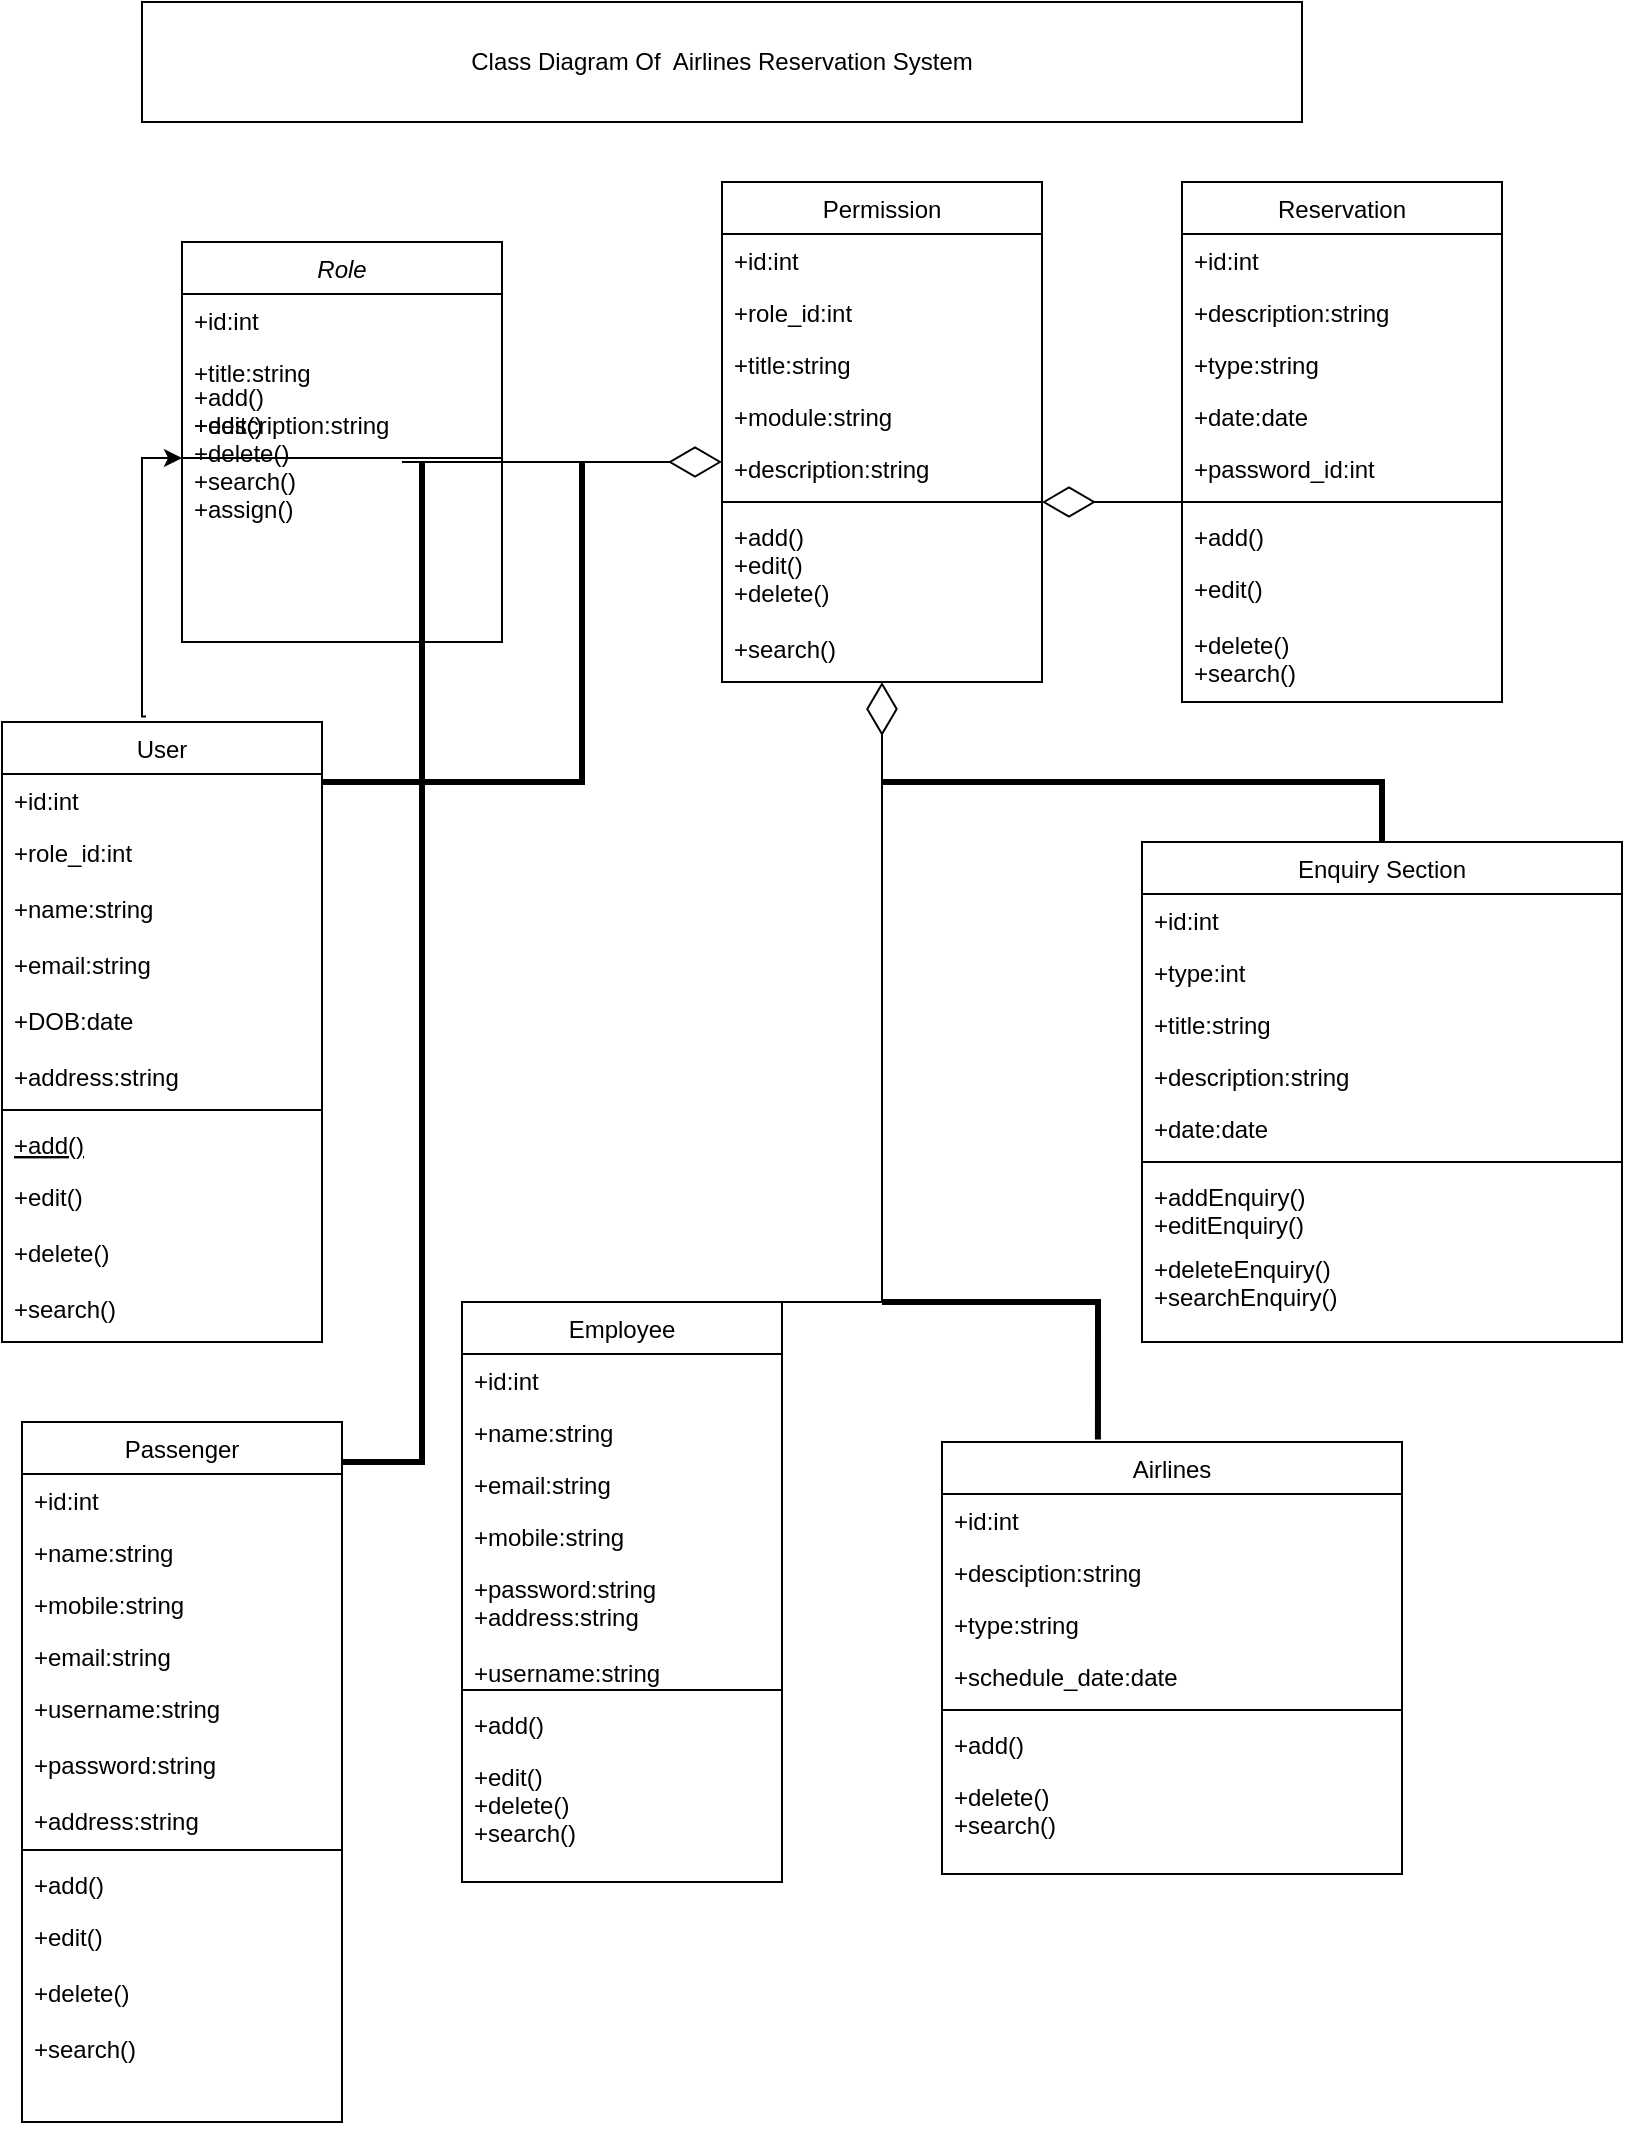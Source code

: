 <mxfile version="20.0.1" type="google"><diagram id="C5RBs43oDa-KdzZeNtuy" name="Page-1"><mxGraphModel grid="1" page="1" gridSize="10" guides="1" tooltips="1" connect="1" arrows="1" fold="1" pageScale="1" pageWidth="827" pageHeight="1169" math="0" shadow="0"><root><mxCell id="WIyWlLk6GJQsqaUBKTNV-0"/><mxCell id="WIyWlLk6GJQsqaUBKTNV-1" parent="WIyWlLk6GJQsqaUBKTNV-0"/><object label="Role" id="zkfFHV4jXpPFQw0GAbJ--0"><mxCell style="swimlane;fontStyle=2;align=center;verticalAlign=top;childLayout=stackLayout;horizontal=1;startSize=26;horizontalStack=0;resizeParent=1;resizeLast=0;collapsible=1;marginBottom=0;rounded=0;shadow=0;strokeWidth=1;" vertex="1" parent="WIyWlLk6GJQsqaUBKTNV-1"><mxGeometry x="100" y="50" width="160" height="200" as="geometry"><mxRectangle x="230" y="140" width="160" height="26" as="alternateBounds"/></mxGeometry></mxCell></object><mxCell id="zkfFHV4jXpPFQw0GAbJ--1" value="+id:int" style="text;align=left;verticalAlign=top;spacingLeft=4;spacingRight=4;overflow=hidden;rotatable=0;points=[[0,0.5],[1,0.5]];portConstraint=eastwest;" vertex="1" parent="zkfFHV4jXpPFQw0GAbJ--0"><mxGeometry y="26" width="160" height="26" as="geometry"/></mxCell><mxCell id="zkfFHV4jXpPFQw0GAbJ--2" value="+title:string" style="text;align=left;verticalAlign=top;spacingLeft=4;spacingRight=4;overflow=hidden;rotatable=0;points=[[0,0.5],[1,0.5]];portConstraint=eastwest;rounded=0;shadow=0;html=0;" vertex="1" parent="zkfFHV4jXpPFQw0GAbJ--0"><mxGeometry y="52" width="160" height="26" as="geometry"/></mxCell><mxCell id="zkfFHV4jXpPFQw0GAbJ--3" value="+description:string" style="text;align=left;verticalAlign=top;spacingLeft=4;spacingRight=4;overflow=hidden;rotatable=0;points=[[0,0.5],[1,0.5]];portConstraint=eastwest;rounded=0;shadow=0;html=0;" vertex="1" parent="zkfFHV4jXpPFQw0GAbJ--0"><mxGeometry y="78" width="160" height="26" as="geometry"/></mxCell><mxCell id="zkfFHV4jXpPFQw0GAbJ--4" value="" style="line;html=1;strokeWidth=1;align=left;verticalAlign=middle;spacingTop=-1;spacingLeft=3;spacingRight=3;rotatable=0;labelPosition=right;points=[];portConstraint=eastwest;" vertex="1" parent="zkfFHV4jXpPFQw0GAbJ--0"><mxGeometry y="104" width="160" height="8" as="geometry"/></mxCell><mxCell id="orj39S8GhtdWrzpb4cHX-49" value="" style="edgeStyle=orthogonalEdgeStyle;rounded=0;orthogonalLoop=1;jettySize=auto;html=1;exitX=0.45;exitY=-0.009;exitDx=0;exitDy=0;exitPerimeter=0;" edge="1" parent="WIyWlLk6GJQsqaUBKTNV-1" source="zkfFHV4jXpPFQw0GAbJ--6" target="zkfFHV4jXpPFQw0GAbJ--5"><mxGeometry relative="1" as="geometry"><Array as="points"><mxPoint x="80" y="287"/><mxPoint x="80" y="158"/></Array></mxGeometry></mxCell><mxCell id="zkfFHV4jXpPFQw0GAbJ--6" value="User" style="swimlane;fontStyle=0;align=center;verticalAlign=top;childLayout=stackLayout;horizontal=1;startSize=26;horizontalStack=0;resizeParent=1;resizeLast=0;collapsible=1;marginBottom=0;rounded=0;shadow=0;strokeWidth=1;" vertex="1" parent="WIyWlLk6GJQsqaUBKTNV-1"><mxGeometry x="10" y="290" width="160" height="310" as="geometry"><mxRectangle x="130" y="380" width="160" height="26" as="alternateBounds"/></mxGeometry></mxCell><mxCell id="zkfFHV4jXpPFQw0GAbJ--7" value="+id:int" style="text;align=left;verticalAlign=top;spacingLeft=4;spacingRight=4;overflow=hidden;rotatable=0;points=[[0,0.5],[1,0.5]];portConstraint=eastwest;" vertex="1" parent="zkfFHV4jXpPFQw0GAbJ--6"><mxGeometry y="26" width="160" height="26" as="geometry"/></mxCell><mxCell id="zkfFHV4jXpPFQw0GAbJ--8" value="+role_id:int&#10;&#10;+name:string&#10;&#10;+email:string&#10;&#10;+DOB:date&#10;&#10;+address:string" style="text;align=left;verticalAlign=top;spacingLeft=4;spacingRight=4;overflow=hidden;rotatable=0;points=[[0,0.5],[1,0.5]];portConstraint=eastwest;rounded=0;shadow=0;html=0;" vertex="1" parent="zkfFHV4jXpPFQw0GAbJ--6"><mxGeometry y="52" width="160" height="138" as="geometry"/></mxCell><mxCell id="zkfFHV4jXpPFQw0GAbJ--9" value="" style="line;html=1;strokeWidth=1;align=left;verticalAlign=middle;spacingTop=-1;spacingLeft=3;spacingRight=3;rotatable=0;labelPosition=right;points=[];portConstraint=eastwest;" vertex="1" parent="zkfFHV4jXpPFQw0GAbJ--6"><mxGeometry y="190" width="160" height="8" as="geometry"/></mxCell><mxCell id="zkfFHV4jXpPFQw0GAbJ--10" value="+add()" style="text;align=left;verticalAlign=top;spacingLeft=4;spacingRight=4;overflow=hidden;rotatable=0;points=[[0,0.5],[1,0.5]];portConstraint=eastwest;fontStyle=4" vertex="1" parent="zkfFHV4jXpPFQw0GAbJ--6"><mxGeometry y="198" width="160" height="26" as="geometry"/></mxCell><mxCell id="zkfFHV4jXpPFQw0GAbJ--11" value="+edit()&#10;&#10;+delete()&#10;&#10;+search()" style="text;align=left;verticalAlign=top;spacingLeft=4;spacingRight=4;overflow=hidden;rotatable=0;points=[[0,0.5],[1,0.5]];portConstraint=eastwest;" vertex="1" parent="zkfFHV4jXpPFQw0GAbJ--6"><mxGeometry y="224" width="160" height="86" as="geometry"/></mxCell><mxCell id="zkfFHV4jXpPFQw0GAbJ--17" value="Permission" style="swimlane;fontStyle=0;align=center;verticalAlign=top;childLayout=stackLayout;horizontal=1;startSize=26;horizontalStack=0;resizeParent=1;resizeLast=0;collapsible=1;marginBottom=0;rounded=0;shadow=0;strokeWidth=1;" vertex="1" parent="WIyWlLk6GJQsqaUBKTNV-1"><mxGeometry x="370" y="20" width="160" height="250" as="geometry"><mxRectangle x="550" y="140" width="160" height="26" as="alternateBounds"/></mxGeometry></mxCell><mxCell id="zkfFHV4jXpPFQw0GAbJ--18" value="+id:int" style="text;align=left;verticalAlign=top;spacingLeft=4;spacingRight=4;overflow=hidden;rotatable=0;points=[[0,0.5],[1,0.5]];portConstraint=eastwest;" vertex="1" parent="zkfFHV4jXpPFQw0GAbJ--17"><mxGeometry y="26" width="160" height="26" as="geometry"/></mxCell><mxCell id="zkfFHV4jXpPFQw0GAbJ--19" value="+role_id:int" style="text;align=left;verticalAlign=top;spacingLeft=4;spacingRight=4;overflow=hidden;rotatable=0;points=[[0,0.5],[1,0.5]];portConstraint=eastwest;rounded=0;shadow=0;html=0;" vertex="1" parent="zkfFHV4jXpPFQw0GAbJ--17"><mxGeometry y="52" width="160" height="26" as="geometry"/></mxCell><mxCell id="zkfFHV4jXpPFQw0GAbJ--20" value="+title:string" style="text;align=left;verticalAlign=top;spacingLeft=4;spacingRight=4;overflow=hidden;rotatable=0;points=[[0,0.5],[1,0.5]];portConstraint=eastwest;rounded=0;shadow=0;html=0;" vertex="1" parent="zkfFHV4jXpPFQw0GAbJ--17"><mxGeometry y="78" width="160" height="26" as="geometry"/></mxCell><mxCell id="zkfFHV4jXpPFQw0GAbJ--21" value="+module:string" style="text;align=left;verticalAlign=top;spacingLeft=4;spacingRight=4;overflow=hidden;rotatable=0;points=[[0,0.5],[1,0.5]];portConstraint=eastwest;rounded=0;shadow=0;html=0;" vertex="1" parent="zkfFHV4jXpPFQw0GAbJ--17"><mxGeometry y="104" width="160" height="26" as="geometry"/></mxCell><mxCell id="zkfFHV4jXpPFQw0GAbJ--22" value="+description:string" style="text;align=left;verticalAlign=top;spacingLeft=4;spacingRight=4;overflow=hidden;rotatable=0;points=[[0,0.5],[1,0.5]];portConstraint=eastwest;rounded=0;shadow=0;html=0;" vertex="1" parent="zkfFHV4jXpPFQw0GAbJ--17"><mxGeometry y="130" width="160" height="26" as="geometry"/></mxCell><mxCell id="zkfFHV4jXpPFQw0GAbJ--23" value="" style="line;html=1;strokeWidth=1;align=left;verticalAlign=middle;spacingTop=-1;spacingLeft=3;spacingRight=3;rotatable=0;labelPosition=right;points=[];portConstraint=eastwest;" vertex="1" parent="zkfFHV4jXpPFQw0GAbJ--17"><mxGeometry y="156" width="160" height="8" as="geometry"/></mxCell><mxCell id="zkfFHV4jXpPFQw0GAbJ--24" value="+add()&#10;+edit()&#10;+delete()&#10;" style="text;align=left;verticalAlign=top;spacingLeft=4;spacingRight=4;overflow=hidden;rotatable=0;points=[[0,0.5],[1,0.5]];portConstraint=eastwest;" vertex="1" parent="zkfFHV4jXpPFQw0GAbJ--17"><mxGeometry y="164" width="160" height="56" as="geometry"/></mxCell><mxCell id="zkfFHV4jXpPFQw0GAbJ--25" value="+search()" style="text;align=left;verticalAlign=top;spacingLeft=4;spacingRight=4;overflow=hidden;rotatable=0;points=[[0,0.5],[1,0.5]];portConstraint=eastwest;" vertex="1" parent="zkfFHV4jXpPFQw0GAbJ--17"><mxGeometry y="220" width="160" height="20" as="geometry"/></mxCell><mxCell id="orj39S8GhtdWrzpb4cHX-0" value="Reservation" style="swimlane;fontStyle=0;align=center;verticalAlign=top;childLayout=stackLayout;horizontal=1;startSize=26;horizontalStack=0;resizeParent=1;resizeLast=0;collapsible=1;marginBottom=0;rounded=0;shadow=0;strokeWidth=1;" vertex="1" parent="WIyWlLk6GJQsqaUBKTNV-1"><mxGeometry x="600" y="20" width="160" height="260" as="geometry"><mxRectangle x="550" y="140" width="160" height="26" as="alternateBounds"/></mxGeometry></mxCell><mxCell id="orj39S8GhtdWrzpb4cHX-1" value="+id:int" style="text;align=left;verticalAlign=top;spacingLeft=4;spacingRight=4;overflow=hidden;rotatable=0;points=[[0,0.5],[1,0.5]];portConstraint=eastwest;" vertex="1" parent="orj39S8GhtdWrzpb4cHX-0"><mxGeometry y="26" width="160" height="26" as="geometry"/></mxCell><mxCell id="orj39S8GhtdWrzpb4cHX-2" value="+description:string" style="text;align=left;verticalAlign=top;spacingLeft=4;spacingRight=4;overflow=hidden;rotatable=0;points=[[0,0.5],[1,0.5]];portConstraint=eastwest;rounded=0;shadow=0;html=0;" vertex="1" parent="orj39S8GhtdWrzpb4cHX-0"><mxGeometry y="52" width="160" height="26" as="geometry"/></mxCell><mxCell id="orj39S8GhtdWrzpb4cHX-3" value="+type:string" style="text;align=left;verticalAlign=top;spacingLeft=4;spacingRight=4;overflow=hidden;rotatable=0;points=[[0,0.5],[1,0.5]];portConstraint=eastwest;rounded=0;shadow=0;html=0;" vertex="1" parent="orj39S8GhtdWrzpb4cHX-0"><mxGeometry y="78" width="160" height="26" as="geometry"/></mxCell><mxCell id="orj39S8GhtdWrzpb4cHX-4" value="+date:date" style="text;align=left;verticalAlign=top;spacingLeft=4;spacingRight=4;overflow=hidden;rotatable=0;points=[[0,0.5],[1,0.5]];portConstraint=eastwest;rounded=0;shadow=0;html=0;" vertex="1" parent="orj39S8GhtdWrzpb4cHX-0"><mxGeometry y="104" width="160" height="26" as="geometry"/></mxCell><mxCell id="orj39S8GhtdWrzpb4cHX-5" value="+password_id:int" style="text;align=left;verticalAlign=top;spacingLeft=4;spacingRight=4;overflow=hidden;rotatable=0;points=[[0,0.5],[1,0.5]];portConstraint=eastwest;rounded=0;shadow=0;html=0;" vertex="1" parent="orj39S8GhtdWrzpb4cHX-0"><mxGeometry y="130" width="160" height="26" as="geometry"/></mxCell><mxCell id="orj39S8GhtdWrzpb4cHX-6" value="" style="line;html=1;strokeWidth=1;align=left;verticalAlign=middle;spacingTop=-1;spacingLeft=3;spacingRight=3;rotatable=0;labelPosition=right;points=[];portConstraint=eastwest;" vertex="1" parent="orj39S8GhtdWrzpb4cHX-0"><mxGeometry y="156" width="160" height="8" as="geometry"/></mxCell><mxCell id="orj39S8GhtdWrzpb4cHX-7" value="+add()" style="text;align=left;verticalAlign=top;spacingLeft=4;spacingRight=4;overflow=hidden;rotatable=0;points=[[0,0.5],[1,0.5]];portConstraint=eastwest;" vertex="1" parent="orj39S8GhtdWrzpb4cHX-0"><mxGeometry y="164" width="160" height="26" as="geometry"/></mxCell><mxCell id="orj39S8GhtdWrzpb4cHX-8" value="+edit()&#10;&#10;+delete()&#10;+search()" style="text;align=left;verticalAlign=top;spacingLeft=4;spacingRight=4;overflow=hidden;rotatable=0;points=[[0,0.5],[1,0.5]];portConstraint=eastwest;" vertex="1" parent="orj39S8GhtdWrzpb4cHX-0"><mxGeometry y="190" width="160" height="60" as="geometry"/></mxCell><mxCell id="orj39S8GhtdWrzpb4cHX-9" value="Enquiry Section" style="swimlane;fontStyle=0;align=center;verticalAlign=top;childLayout=stackLayout;horizontal=1;startSize=26;horizontalStack=0;resizeParent=1;resizeLast=0;collapsible=1;marginBottom=0;rounded=0;shadow=0;strokeWidth=1;" vertex="1" parent="WIyWlLk6GJQsqaUBKTNV-1"><mxGeometry x="580" y="350" width="240" height="250" as="geometry"><mxRectangle x="550" y="140" width="160" height="26" as="alternateBounds"/></mxGeometry></mxCell><mxCell id="orj39S8GhtdWrzpb4cHX-10" value="+id:int" style="text;align=left;verticalAlign=top;spacingLeft=4;spacingRight=4;overflow=hidden;rotatable=0;points=[[0,0.5],[1,0.5]];portConstraint=eastwest;" vertex="1" parent="orj39S8GhtdWrzpb4cHX-9"><mxGeometry y="26" width="240" height="26" as="geometry"/></mxCell><mxCell id="orj39S8GhtdWrzpb4cHX-11" value="+type:int" style="text;align=left;verticalAlign=top;spacingLeft=4;spacingRight=4;overflow=hidden;rotatable=0;points=[[0,0.5],[1,0.5]];portConstraint=eastwest;rounded=0;shadow=0;html=0;" vertex="1" parent="orj39S8GhtdWrzpb4cHX-9"><mxGeometry y="52" width="240" height="26" as="geometry"/></mxCell><mxCell id="orj39S8GhtdWrzpb4cHX-12" value="+title:string" style="text;align=left;verticalAlign=top;spacingLeft=4;spacingRight=4;overflow=hidden;rotatable=0;points=[[0,0.5],[1,0.5]];portConstraint=eastwest;rounded=0;shadow=0;html=0;" vertex="1" parent="orj39S8GhtdWrzpb4cHX-9"><mxGeometry y="78" width="240" height="26" as="geometry"/></mxCell><mxCell id="orj39S8GhtdWrzpb4cHX-13" value="+description:string" style="text;align=left;verticalAlign=top;spacingLeft=4;spacingRight=4;overflow=hidden;rotatable=0;points=[[0,0.5],[1,0.5]];portConstraint=eastwest;rounded=0;shadow=0;html=0;" vertex="1" parent="orj39S8GhtdWrzpb4cHX-9"><mxGeometry y="104" width="240" height="26" as="geometry"/></mxCell><mxCell id="orj39S8GhtdWrzpb4cHX-14" value="+date:date" style="text;align=left;verticalAlign=top;spacingLeft=4;spacingRight=4;overflow=hidden;rotatable=0;points=[[0,0.5],[1,0.5]];portConstraint=eastwest;rounded=0;shadow=0;html=0;" vertex="1" parent="orj39S8GhtdWrzpb4cHX-9"><mxGeometry y="130" width="240" height="26" as="geometry"/></mxCell><mxCell id="orj39S8GhtdWrzpb4cHX-15" value="" style="line;html=1;strokeWidth=1;align=left;verticalAlign=middle;spacingTop=-1;spacingLeft=3;spacingRight=3;rotatable=0;labelPosition=right;points=[];portConstraint=eastwest;" vertex="1" parent="orj39S8GhtdWrzpb4cHX-9"><mxGeometry y="156" width="240" height="8" as="geometry"/></mxCell><mxCell id="orj39S8GhtdWrzpb4cHX-16" value="+addEnquiry()&#10;+editEnquiry()" style="text;align=left;verticalAlign=top;spacingLeft=4;spacingRight=4;overflow=hidden;rotatable=0;points=[[0,0.5],[1,0.5]];portConstraint=eastwest;" vertex="1" parent="orj39S8GhtdWrzpb4cHX-9"><mxGeometry y="164" width="240" height="36" as="geometry"/></mxCell><mxCell id="orj39S8GhtdWrzpb4cHX-17" value="+deleteEnquiry()&#10;+searchEnquiry()" style="text;align=left;verticalAlign=top;spacingLeft=4;spacingRight=4;overflow=hidden;rotatable=0;points=[[0,0.5],[1,0.5]];portConstraint=eastwest;" vertex="1" parent="orj39S8GhtdWrzpb4cHX-9"><mxGeometry y="200" width="240" height="50" as="geometry"/></mxCell><mxCell id="orj39S8GhtdWrzpb4cHX-18" value="Airlines" style="swimlane;fontStyle=0;align=center;verticalAlign=top;childLayout=stackLayout;horizontal=1;startSize=26;horizontalStack=0;resizeParent=1;resizeLast=0;collapsible=1;marginBottom=0;rounded=0;shadow=0;strokeWidth=1;" vertex="1" parent="WIyWlLk6GJQsqaUBKTNV-1"><mxGeometry x="480" y="650" width="230" height="216" as="geometry"><mxRectangle x="550" y="140" width="160" height="26" as="alternateBounds"/></mxGeometry></mxCell><mxCell id="orj39S8GhtdWrzpb4cHX-19" value="+id:int" style="text;align=left;verticalAlign=top;spacingLeft=4;spacingRight=4;overflow=hidden;rotatable=0;points=[[0,0.5],[1,0.5]];portConstraint=eastwest;" vertex="1" parent="orj39S8GhtdWrzpb4cHX-18"><mxGeometry y="26" width="230" height="26" as="geometry"/></mxCell><mxCell id="orj39S8GhtdWrzpb4cHX-20" value="+desciption:string" style="text;align=left;verticalAlign=top;spacingLeft=4;spacingRight=4;overflow=hidden;rotatable=0;points=[[0,0.5],[1,0.5]];portConstraint=eastwest;rounded=0;shadow=0;html=0;" vertex="1" parent="orj39S8GhtdWrzpb4cHX-18"><mxGeometry y="52" width="230" height="26" as="geometry"/></mxCell><mxCell id="orj39S8GhtdWrzpb4cHX-21" value="+type:string" style="text;align=left;verticalAlign=top;spacingLeft=4;spacingRight=4;overflow=hidden;rotatable=0;points=[[0,0.5],[1,0.5]];portConstraint=eastwest;rounded=0;shadow=0;html=0;" vertex="1" parent="orj39S8GhtdWrzpb4cHX-18"><mxGeometry y="78" width="230" height="26" as="geometry"/></mxCell><mxCell id="orj39S8GhtdWrzpb4cHX-22" value="+schedule_date:date" style="text;align=left;verticalAlign=top;spacingLeft=4;spacingRight=4;overflow=hidden;rotatable=0;points=[[0,0.5],[1,0.5]];portConstraint=eastwest;rounded=0;shadow=0;html=0;" vertex="1" parent="orj39S8GhtdWrzpb4cHX-18"><mxGeometry y="104" width="230" height="26" as="geometry"/></mxCell><mxCell id="orj39S8GhtdWrzpb4cHX-24" value="" style="line;html=1;strokeWidth=1;align=left;verticalAlign=middle;spacingTop=-1;spacingLeft=3;spacingRight=3;rotatable=0;labelPosition=right;points=[];portConstraint=eastwest;" vertex="1" parent="orj39S8GhtdWrzpb4cHX-18"><mxGeometry y="130" width="230" height="8" as="geometry"/></mxCell><mxCell id="orj39S8GhtdWrzpb4cHX-25" value="+add()" style="text;align=left;verticalAlign=top;spacingLeft=4;spacingRight=4;overflow=hidden;rotatable=0;points=[[0,0.5],[1,0.5]];portConstraint=eastwest;" vertex="1" parent="orj39S8GhtdWrzpb4cHX-18"><mxGeometry y="138" width="230" height="26" as="geometry"/></mxCell><mxCell id="orj39S8GhtdWrzpb4cHX-26" value="+delete()&#10;+search()&#10;" style="text;align=left;verticalAlign=top;spacingLeft=4;spacingRight=4;overflow=hidden;rotatable=0;points=[[0,0.5],[1,0.5]];portConstraint=eastwest;" vertex="1" parent="orj39S8GhtdWrzpb4cHX-18"><mxGeometry y="164" width="230" height="46" as="geometry"/></mxCell><mxCell id="orj39S8GhtdWrzpb4cHX-27" value="Employee" style="swimlane;fontStyle=0;align=center;verticalAlign=top;childLayout=stackLayout;horizontal=1;startSize=26;horizontalStack=0;resizeParent=1;resizeLast=0;collapsible=1;marginBottom=0;rounded=0;shadow=0;strokeWidth=1;" vertex="1" parent="WIyWlLk6GJQsqaUBKTNV-1"><mxGeometry x="240" y="580" width="160" height="290" as="geometry"><mxRectangle x="550" y="140" width="160" height="26" as="alternateBounds"/></mxGeometry></mxCell><mxCell id="orj39S8GhtdWrzpb4cHX-28" value="+id:int" style="text;align=left;verticalAlign=top;spacingLeft=4;spacingRight=4;overflow=hidden;rotatable=0;points=[[0,0.5],[1,0.5]];portConstraint=eastwest;" vertex="1" parent="orj39S8GhtdWrzpb4cHX-27"><mxGeometry y="26" width="160" height="26" as="geometry"/></mxCell><mxCell id="orj39S8GhtdWrzpb4cHX-29" value="+name:string" style="text;align=left;verticalAlign=top;spacingLeft=4;spacingRight=4;overflow=hidden;rotatable=0;points=[[0,0.5],[1,0.5]];portConstraint=eastwest;rounded=0;shadow=0;html=0;" vertex="1" parent="orj39S8GhtdWrzpb4cHX-27"><mxGeometry y="52" width="160" height="26" as="geometry"/></mxCell><mxCell id="orj39S8GhtdWrzpb4cHX-64" value="" style="endArrow=none;startArrow=none;endFill=0;startFill=0;endSize=8;html=1;verticalAlign=bottom;labelBackgroundColor=none;strokeWidth=3;rounded=0;" edge="1" parent="orj39S8GhtdWrzpb4cHX-27"><mxGeometry width="160" relative="1" as="geometry"><mxPoint x="-60" y="80" as="sourcePoint"/><mxPoint x="-20" y="-420" as="targetPoint"/><Array as="points"><mxPoint x="-20" y="80"/></Array></mxGeometry></mxCell><mxCell id="orj39S8GhtdWrzpb4cHX-30" value="+email:string" style="text;align=left;verticalAlign=top;spacingLeft=4;spacingRight=4;overflow=hidden;rotatable=0;points=[[0,0.5],[1,0.5]];portConstraint=eastwest;rounded=0;shadow=0;html=0;" vertex="1" parent="orj39S8GhtdWrzpb4cHX-27"><mxGeometry y="78" width="160" height="26" as="geometry"/></mxCell><mxCell id="orj39S8GhtdWrzpb4cHX-31" value="+mobile:string" style="text;align=left;verticalAlign=top;spacingLeft=4;spacingRight=4;overflow=hidden;rotatable=0;points=[[0,0.5],[1,0.5]];portConstraint=eastwest;rounded=0;shadow=0;html=0;" vertex="1" parent="orj39S8GhtdWrzpb4cHX-27"><mxGeometry y="104" width="160" height="26" as="geometry"/></mxCell><mxCell id="orj39S8GhtdWrzpb4cHX-32" value="+password:string&#10;+address:string&#10;&#10;+username:string" style="text;align=left;verticalAlign=top;spacingLeft=4;spacingRight=4;overflow=hidden;rotatable=0;points=[[0,0.5],[1,0.5]];portConstraint=eastwest;rounded=0;shadow=0;html=0;" vertex="1" parent="orj39S8GhtdWrzpb4cHX-27"><mxGeometry y="130" width="160" height="60" as="geometry"/></mxCell><mxCell id="orj39S8GhtdWrzpb4cHX-33" value="" style="line;html=1;strokeWidth=1;align=left;verticalAlign=middle;spacingTop=-1;spacingLeft=3;spacingRight=3;rotatable=0;labelPosition=right;points=[];portConstraint=eastwest;" vertex="1" parent="orj39S8GhtdWrzpb4cHX-27"><mxGeometry y="190" width="160" height="8" as="geometry"/></mxCell><mxCell id="orj39S8GhtdWrzpb4cHX-34" value="+add()" style="text;align=left;verticalAlign=top;spacingLeft=4;spacingRight=4;overflow=hidden;rotatable=0;points=[[0,0.5],[1,0.5]];portConstraint=eastwest;" vertex="1" parent="orj39S8GhtdWrzpb4cHX-27"><mxGeometry y="198" width="160" height="26" as="geometry"/></mxCell><mxCell id="orj39S8GhtdWrzpb4cHX-35" value="+edit()&#10;+delete()&#10;+search()" style="text;align=left;verticalAlign=top;spacingLeft=4;spacingRight=4;overflow=hidden;rotatable=0;points=[[0,0.5],[1,0.5]];portConstraint=eastwest;" vertex="1" parent="orj39S8GhtdWrzpb4cHX-27"><mxGeometry y="224" width="160" height="66" as="geometry"/></mxCell><mxCell id="orj39S8GhtdWrzpb4cHX-36" value="Passenger" style="swimlane;fontStyle=0;align=center;verticalAlign=top;childLayout=stackLayout;horizontal=1;startSize=26;horizontalStack=0;resizeParent=1;resizeLast=0;collapsible=1;marginBottom=0;rounded=0;shadow=0;strokeWidth=1;" vertex="1" parent="WIyWlLk6GJQsqaUBKTNV-1"><mxGeometry x="20" y="640" width="160" height="350" as="geometry"><mxRectangle x="550" y="140" width="160" height="26" as="alternateBounds"/></mxGeometry></mxCell><mxCell id="orj39S8GhtdWrzpb4cHX-37" value="+id:int" style="text;align=left;verticalAlign=top;spacingLeft=4;spacingRight=4;overflow=hidden;rotatable=0;points=[[0,0.5],[1,0.5]];portConstraint=eastwest;" vertex="1" parent="orj39S8GhtdWrzpb4cHX-36"><mxGeometry y="26" width="160" height="26" as="geometry"/></mxCell><mxCell id="orj39S8GhtdWrzpb4cHX-38" value="+name:string" style="text;align=left;verticalAlign=top;spacingLeft=4;spacingRight=4;overflow=hidden;rotatable=0;points=[[0,0.5],[1,0.5]];portConstraint=eastwest;rounded=0;shadow=0;html=0;" vertex="1" parent="orj39S8GhtdWrzpb4cHX-36"><mxGeometry y="52" width="160" height="26" as="geometry"/></mxCell><mxCell id="orj39S8GhtdWrzpb4cHX-39" value="+mobile:string" style="text;align=left;verticalAlign=top;spacingLeft=4;spacingRight=4;overflow=hidden;rotatable=0;points=[[0,0.5],[1,0.5]];portConstraint=eastwest;rounded=0;shadow=0;html=0;" vertex="1" parent="orj39S8GhtdWrzpb4cHX-36"><mxGeometry y="78" width="160" height="26" as="geometry"/></mxCell><mxCell id="orj39S8GhtdWrzpb4cHX-40" value="+email:string" style="text;align=left;verticalAlign=top;spacingLeft=4;spacingRight=4;overflow=hidden;rotatable=0;points=[[0,0.5],[1,0.5]];portConstraint=eastwest;rounded=0;shadow=0;html=0;" vertex="1" parent="orj39S8GhtdWrzpb4cHX-36"><mxGeometry y="104" width="160" height="26" as="geometry"/></mxCell><mxCell id="orj39S8GhtdWrzpb4cHX-41" value="+username:string&#10;&#10;+password:string&#10;&#10;+address:string" style="text;align=left;verticalAlign=top;spacingLeft=4;spacingRight=4;overflow=hidden;rotatable=0;points=[[0,0.5],[1,0.5]];portConstraint=eastwest;rounded=0;shadow=0;html=0;" vertex="1" parent="orj39S8GhtdWrzpb4cHX-36"><mxGeometry y="130" width="160" height="80" as="geometry"/></mxCell><mxCell id="orj39S8GhtdWrzpb4cHX-42" value="" style="line;html=1;strokeWidth=1;align=left;verticalAlign=middle;spacingTop=-1;spacingLeft=3;spacingRight=3;rotatable=0;labelPosition=right;points=[];portConstraint=eastwest;" vertex="1" parent="orj39S8GhtdWrzpb4cHX-36"><mxGeometry y="210" width="160" height="8" as="geometry"/></mxCell><mxCell id="orj39S8GhtdWrzpb4cHX-43" value="+add()" style="text;align=left;verticalAlign=top;spacingLeft=4;spacingRight=4;overflow=hidden;rotatable=0;points=[[0,0.5],[1,0.5]];portConstraint=eastwest;" vertex="1" parent="orj39S8GhtdWrzpb4cHX-36"><mxGeometry y="218" width="160" height="26" as="geometry"/></mxCell><mxCell id="orj39S8GhtdWrzpb4cHX-44" value="+edit()&#10;&#10;+delete()&#10;&#10;+search()" style="text;align=left;verticalAlign=top;spacingLeft=4;spacingRight=4;overflow=hidden;rotatable=0;points=[[0,0.5],[1,0.5]];portConstraint=eastwest;" vertex="1" parent="orj39S8GhtdWrzpb4cHX-36"><mxGeometry y="244" width="160" height="106" as="geometry"/></mxCell><mxCell id="zkfFHV4jXpPFQw0GAbJ--5" value="+add()&#10;+edit()&#10;+delete()&#10;+search()&#10;+assign()" style="text;align=left;verticalAlign=top;spacingLeft=4;spacingRight=4;overflow=hidden;rotatable=0;points=[[0,0.5],[1,0.5]];portConstraint=eastwest;" vertex="1" parent="WIyWlLk6GJQsqaUBKTNV-1"><mxGeometry x="100" y="114" width="160" height="88" as="geometry"/></mxCell><mxCell id="orj39S8GhtdWrzpb4cHX-50" value="" style="endArrow=diamondThin;endFill=0;endSize=24;html=1;rounded=0;" edge="1" parent="WIyWlLk6GJQsqaUBKTNV-1"><mxGeometry width="160" relative="1" as="geometry"><mxPoint x="210" y="160" as="sourcePoint"/><mxPoint x="370" y="160" as="targetPoint"/></mxGeometry></mxCell><mxCell id="orj39S8GhtdWrzpb4cHX-52" value="" style="endArrow=diamondThin;endFill=0;endSize=24;html=1;rounded=0;entryX=0.5;entryY=1;entryDx=0;entryDy=0;" edge="1" parent="WIyWlLk6GJQsqaUBKTNV-1" target="zkfFHV4jXpPFQw0GAbJ--17"><mxGeometry width="160" relative="1" as="geometry"><mxPoint x="340" y="580" as="sourcePoint"/><mxPoint x="450" y="350" as="targetPoint"/><Array as="points"><mxPoint x="450" y="580"/></Array></mxGeometry></mxCell><mxCell id="orj39S8GhtdWrzpb4cHX-53" value="" style="endArrow=diamondThin;endFill=0;endSize=24;html=1;rounded=0;" edge="1" parent="WIyWlLk6GJQsqaUBKTNV-1"><mxGeometry width="160" relative="1" as="geometry"><mxPoint x="620" y="180" as="sourcePoint"/><mxPoint x="530" y="180" as="targetPoint"/></mxGeometry></mxCell><mxCell id="orj39S8GhtdWrzpb4cHX-61" value="" style="endArrow=none;startArrow=none;endFill=0;startFill=0;endSize=8;html=1;verticalAlign=bottom;labelBackgroundColor=none;strokeWidth=3;rounded=0;entryX=0.5;entryY=0;entryDx=0;entryDy=0;" edge="1" parent="WIyWlLk6GJQsqaUBKTNV-1" target="orj39S8GhtdWrzpb4cHX-9"><mxGeometry width="160" relative="1" as="geometry"><mxPoint x="450" y="320" as="sourcePoint"/><mxPoint x="620" y="320" as="targetPoint"/><Array as="points"><mxPoint x="700" y="320"/></Array></mxGeometry></mxCell><mxCell id="orj39S8GhtdWrzpb4cHX-62" value="" style="endArrow=none;startArrow=none;endFill=0;startFill=0;endSize=8;html=1;verticalAlign=bottom;labelBackgroundColor=none;strokeWidth=3;rounded=0;entryX=0.339;entryY=-0.006;entryDx=0;entryDy=0;entryPerimeter=0;" edge="1" parent="WIyWlLk6GJQsqaUBKTNV-1" target="orj39S8GhtdWrzpb4cHX-18"><mxGeometry width="160" relative="1" as="geometry"><mxPoint x="450" y="580" as="sourcePoint"/><mxPoint x="560" y="580" as="targetPoint"/><Array as="points"><mxPoint x="558" y="580"/></Array></mxGeometry></mxCell><mxCell id="orj39S8GhtdWrzpb4cHX-63" value="" style="endArrow=none;startArrow=none;endFill=0;startFill=0;endSize=8;html=1;verticalAlign=bottom;labelBackgroundColor=none;strokeWidth=3;rounded=0;" edge="1" parent="WIyWlLk6GJQsqaUBKTNV-1"><mxGeometry width="160" relative="1" as="geometry"><mxPoint x="170" y="320" as="sourcePoint"/><mxPoint x="300" y="160" as="targetPoint"/><Array as="points"><mxPoint x="300" y="320"/></Array></mxGeometry></mxCell><mxCell id="orj39S8GhtdWrzpb4cHX-65" value="Class Diagram Of&amp;nbsp; Airlines Reservation System" style="rounded=0;whiteSpace=wrap;html=1;" vertex="1" parent="WIyWlLk6GJQsqaUBKTNV-1"><mxGeometry x="80" y="-70" width="580" height="60" as="geometry"/></mxCell></root></mxGraphModel></diagram></mxfile>